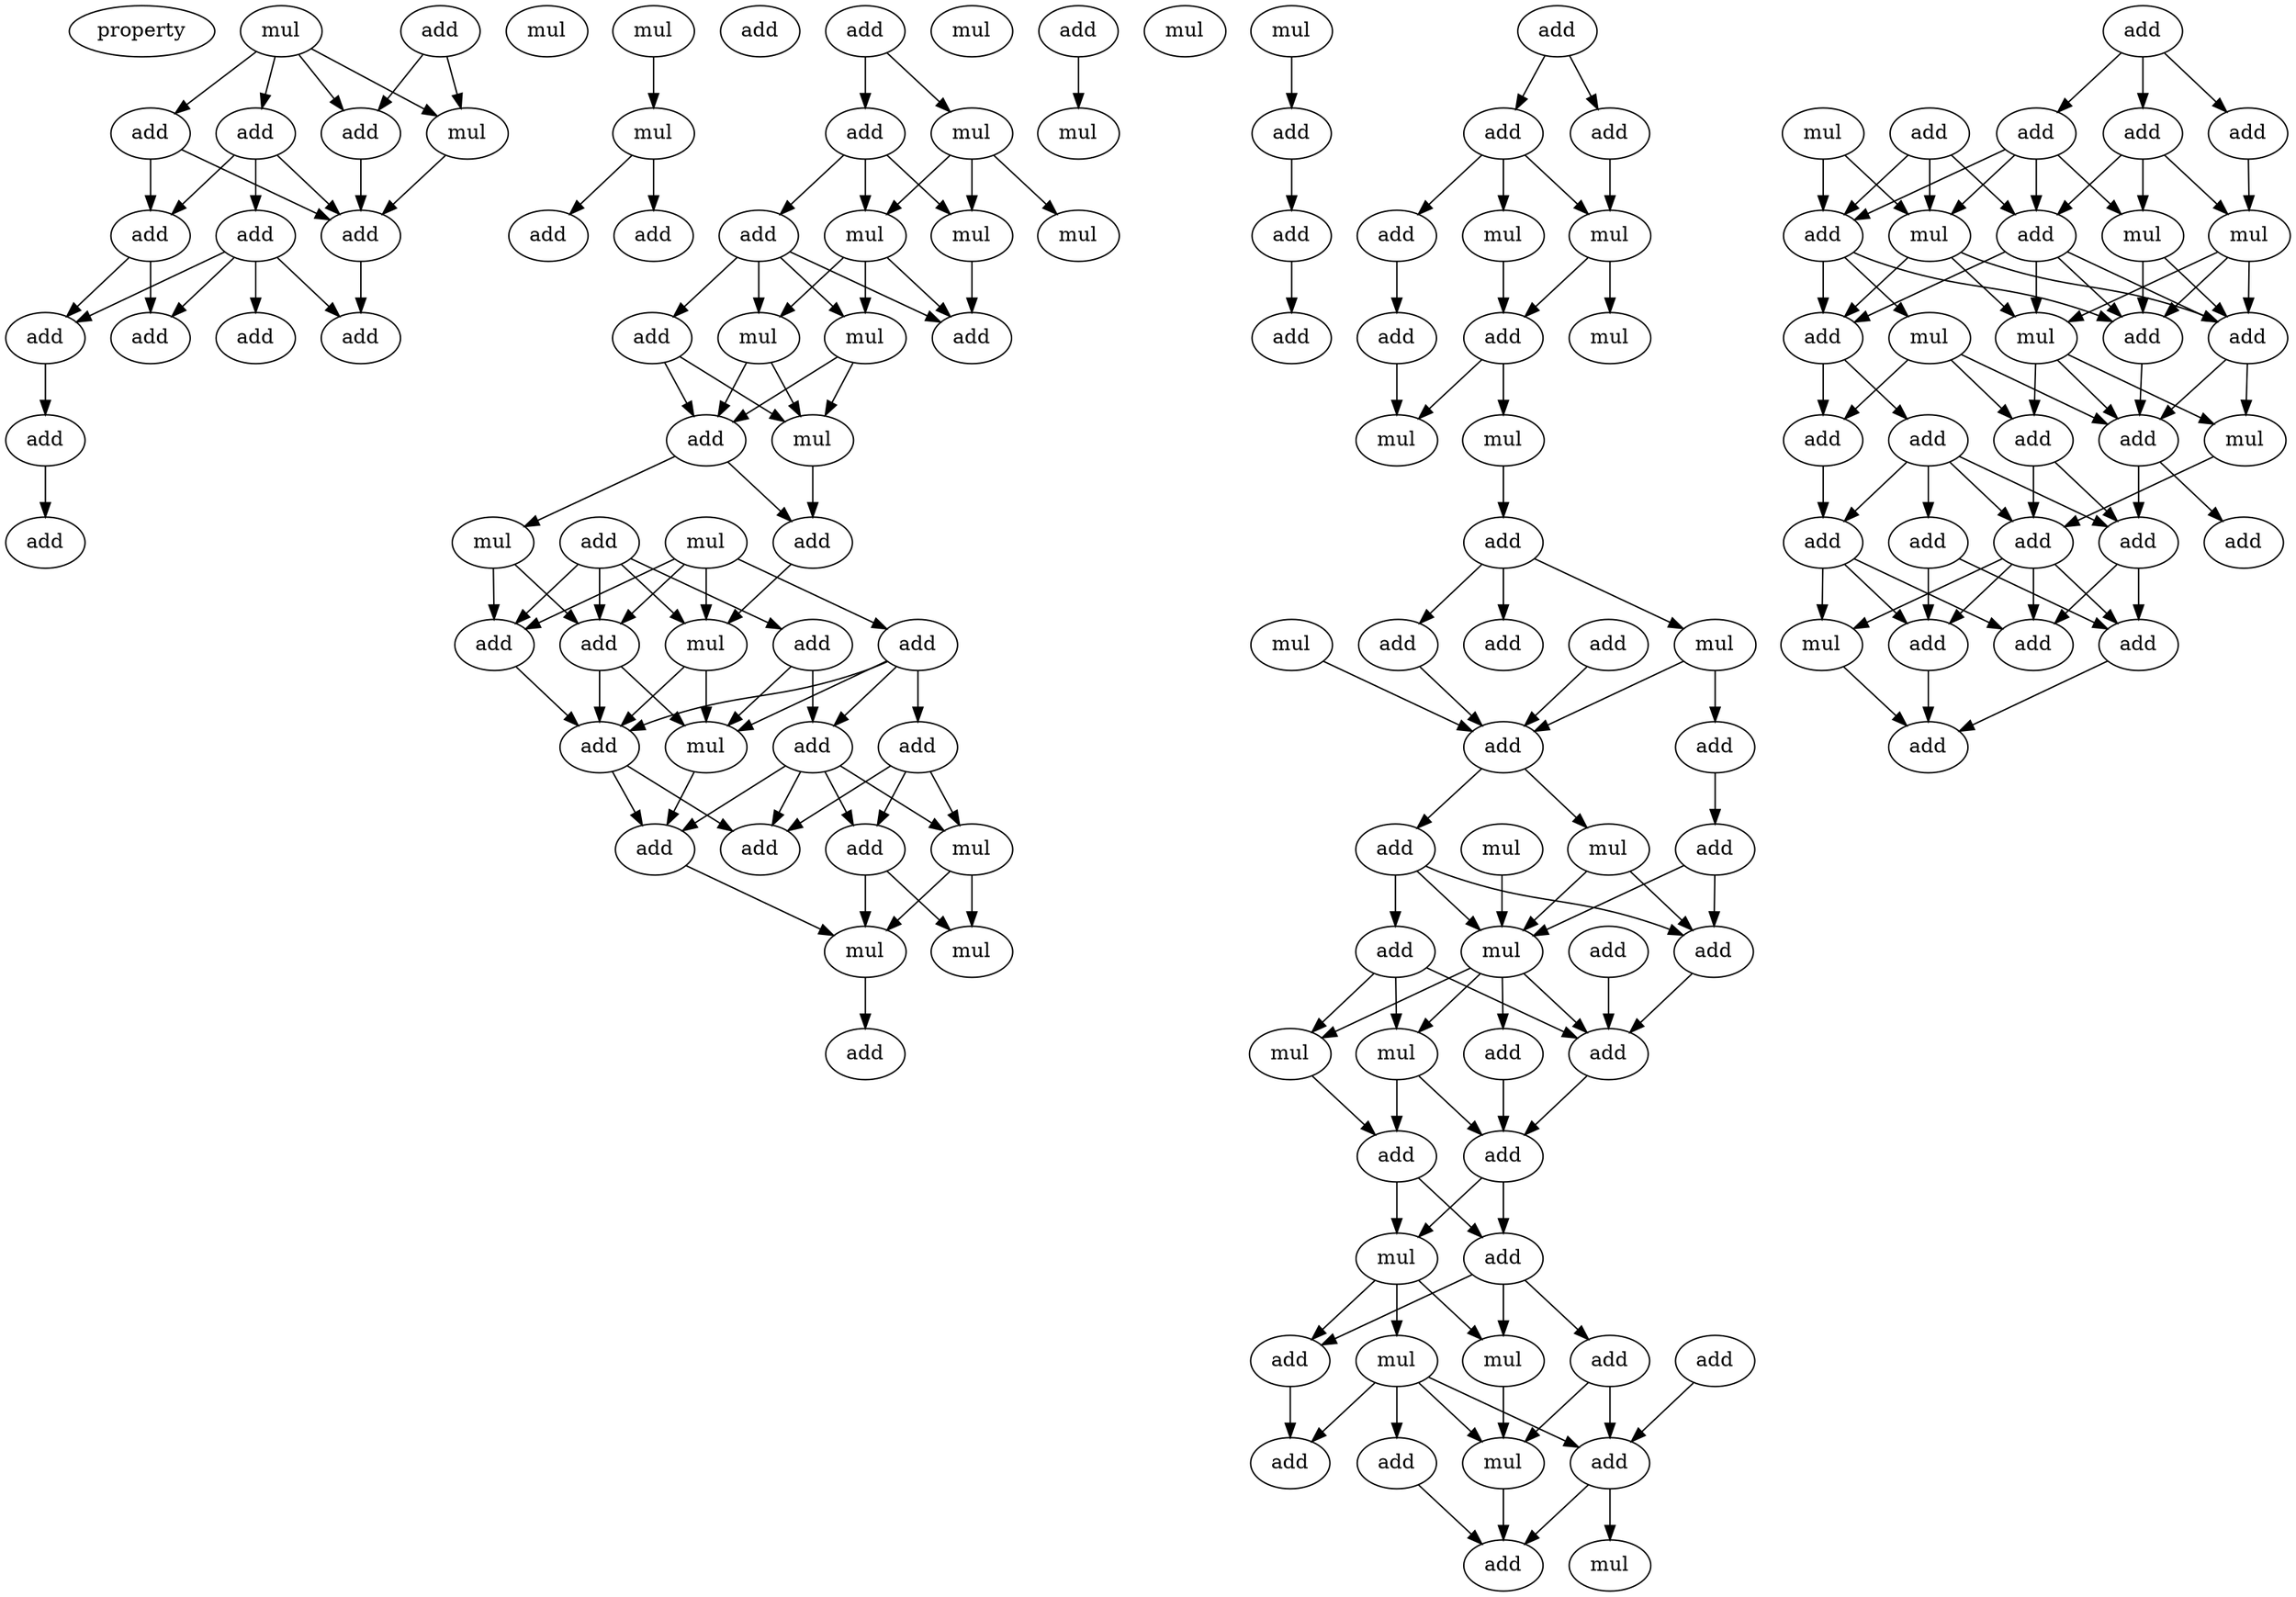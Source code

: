 digraph {
    node [fontcolor=black]
    property [mul=2,lf=1.1]
    0 [ label = mul ];
    1 [ label = add ];
    2 [ label = mul ];
    3 [ label = add ];
    4 [ label = add ];
    5 [ label = add ];
    6 [ label = mul ];
    7 [ label = add ];
    8 [ label = add ];
    9 [ label = add ];
    10 [ label = add ];
    11 [ label = add ];
    12 [ label = add ];
    13 [ label = add ];
    14 [ label = add ];
    15 [ label = add ];
    16 [ label = mul ];
    17 [ label = add ];
    18 [ label = mul ];
    19 [ label = add ];
    20 [ label = add ];
    21 [ label = mul ];
    22 [ label = add ];
    23 [ label = add ];
    24 [ label = mul ];
    25 [ label = mul ];
    26 [ label = mul ];
    27 [ label = add ];
    28 [ label = mul ];
    29 [ label = mul ];
    30 [ label = add ];
    31 [ label = mul ];
    32 [ label = add ];
    33 [ label = mul ];
    34 [ label = add ];
    35 [ label = mul ];
    36 [ label = add ];
    37 [ label = add ];
    38 [ label = mul ];
    39 [ label = mul ];
    40 [ label = add ];
    41 [ label = add ];
    42 [ label = add ];
    43 [ label = add ];
    44 [ label = add ];
    45 [ label = mul ];
    46 [ label = add ];
    47 [ label = add ];
    48 [ label = add ];
    49 [ label = mul ];
    50 [ label = add ];
    51 [ label = add ];
    52 [ label = mul ];
    53 [ label = mul ];
    54 [ label = add ];
    55 [ label = add ];
    56 [ label = mul ];
    57 [ label = mul ];
    58 [ label = mul ];
    59 [ label = add ];
    60 [ label = add ];
    61 [ label = add ];
    62 [ label = add ];
    63 [ label = add ];
    64 [ label = add ];
    65 [ label = mul ];
    66 [ label = add ];
    67 [ label = mul ];
    68 [ label = add ];
    69 [ label = add ];
    70 [ label = mul ];
    71 [ label = mul ];
    72 [ label = mul ];
    73 [ label = add ];
    74 [ label = add ];
    75 [ label = mul ];
    76 [ label = add ];
    77 [ label = add ];
    78 [ label = mul ];
    79 [ label = add ];
    80 [ label = add ];
    81 [ label = add ];
    82 [ label = mul ];
    83 [ label = add ];
    84 [ label = mul ];
    85 [ label = mul ];
    86 [ label = add ];
    87 [ label = add ];
    88 [ label = add ];
    89 [ label = mul ];
    90 [ label = add ];
    91 [ label = add ];
    92 [ label = mul ];
    93 [ label = add ];
    94 [ label = add ];
    95 [ label = mul ];
    96 [ label = add ];
    97 [ label = mul ];
    98 [ label = add ];
    99 [ label = add ];
    100 [ label = mul ];
    101 [ label = add ];
    102 [ label = add ];
    103 [ label = add ];
    104 [ label = mul ];
    105 [ label = add ];
    106 [ label = mul ];
    107 [ label = add ];
    108 [ label = add ];
    109 [ label = add ];
    110 [ label = add ];
    111 [ label = add ];
    112 [ label = mul ];
    113 [ label = add ];
    114 [ label = mul ];
    115 [ label = mul ];
    116 [ label = mul ];
    117 [ label = add ];
    118 [ label = add ];
    119 [ label = mul ];
    120 [ label = add ];
    121 [ label = add ];
    122 [ label = mul ];
    123 [ label = add ];
    124 [ label = mul ];
    125 [ label = add ];
    126 [ label = add ];
    127 [ label = add ];
    128 [ label = add ];
    129 [ label = add ];
    130 [ label = add ];
    131 [ label = add ];
    132 [ label = add ];
    133 [ label = add ];
    134 [ label = add ];
    135 [ label = add ];
    136 [ label = mul ];
    137 [ label = add ];
    138 [ label = add ];
    0 -> 3 [ name = 0 ];
    0 -> 4 [ name = 1 ];
    0 -> 5 [ name = 2 ];
    0 -> 6 [ name = 3 ];
    1 -> 3 [ name = 4 ];
    1 -> 6 [ name = 5 ];
    3 -> 9 [ name = 6 ];
    4 -> 7 [ name = 7 ];
    4 -> 9 [ name = 8 ];
    5 -> 7 [ name = 9 ];
    5 -> 8 [ name = 10 ];
    5 -> 9 [ name = 11 ];
    6 -> 9 [ name = 12 ];
    7 -> 10 [ name = 13 ];
    7 -> 11 [ name = 14 ];
    8 -> 10 [ name = 15 ];
    8 -> 11 [ name = 16 ];
    8 -> 12 [ name = 17 ];
    8 -> 13 [ name = 18 ];
    9 -> 12 [ name = 19 ];
    10 -> 14 [ name = 20 ];
    14 -> 15 [ name = 21 ];
    16 -> 18 [ name = 22 ];
    18 -> 20 [ name = 23 ];
    18 -> 22 [ name = 24 ];
    19 -> 23 [ name = 25 ];
    19 -> 24 [ name = 26 ];
    23 -> 26 [ name = 27 ];
    23 -> 27 [ name = 28 ];
    23 -> 28 [ name = 29 ];
    24 -> 25 [ name = 30 ];
    24 -> 26 [ name = 31 ];
    24 -> 28 [ name = 32 ];
    26 -> 32 [ name = 33 ];
    27 -> 29 [ name = 34 ];
    27 -> 30 [ name = 35 ];
    27 -> 31 [ name = 36 ];
    27 -> 32 [ name = 37 ];
    28 -> 29 [ name = 38 ];
    28 -> 31 [ name = 39 ];
    28 -> 32 [ name = 40 ];
    29 -> 33 [ name = 41 ];
    29 -> 34 [ name = 42 ];
    30 -> 33 [ name = 43 ];
    30 -> 34 [ name = 44 ];
    31 -> 33 [ name = 45 ];
    31 -> 34 [ name = 46 ];
    33 -> 37 [ name = 47 ];
    34 -> 35 [ name = 48 ];
    34 -> 37 [ name = 49 ];
    35 -> 41 [ name = 50 ];
    35 -> 42 [ name = 51 ];
    36 -> 39 [ name = 52 ];
    36 -> 41 [ name = 53 ];
    36 -> 42 [ name = 54 ];
    36 -> 43 [ name = 55 ];
    37 -> 39 [ name = 56 ];
    38 -> 39 [ name = 57 ];
    38 -> 40 [ name = 58 ];
    38 -> 41 [ name = 59 ];
    38 -> 42 [ name = 60 ];
    39 -> 44 [ name = 61 ];
    39 -> 45 [ name = 62 ];
    40 -> 44 [ name = 63 ];
    40 -> 45 [ name = 64 ];
    40 -> 46 [ name = 65 ];
    40 -> 47 [ name = 66 ];
    41 -> 44 [ name = 67 ];
    41 -> 45 [ name = 68 ];
    42 -> 44 [ name = 69 ];
    43 -> 45 [ name = 70 ];
    43 -> 47 [ name = 71 ];
    44 -> 50 [ name = 72 ];
    44 -> 51 [ name = 73 ];
    45 -> 50 [ name = 74 ];
    46 -> 48 [ name = 75 ];
    46 -> 49 [ name = 76 ];
    46 -> 51 [ name = 77 ];
    47 -> 48 [ name = 78 ];
    47 -> 49 [ name = 79 ];
    47 -> 50 [ name = 80 ];
    47 -> 51 [ name = 81 ];
    48 -> 52 [ name = 82 ];
    48 -> 53 [ name = 83 ];
    49 -> 52 [ name = 84 ];
    49 -> 53 [ name = 85 ];
    50 -> 52 [ name = 86 ];
    52 -> 54 [ name = 87 ];
    55 -> 56 [ name = 88 ];
    58 -> 59 [ name = 89 ];
    59 -> 60 [ name = 90 ];
    60 -> 62 [ name = 91 ];
    61 -> 63 [ name = 92 ];
    61 -> 64 [ name = 93 ];
    63 -> 67 [ name = 94 ];
    64 -> 65 [ name = 95 ];
    64 -> 66 [ name = 96 ];
    64 -> 67 [ name = 97 ];
    65 -> 68 [ name = 98 ];
    66 -> 69 [ name = 99 ];
    67 -> 68 [ name = 100 ];
    67 -> 70 [ name = 101 ];
    68 -> 71 [ name = 102 ];
    68 -> 72 [ name = 103 ];
    69 -> 71 [ name = 104 ];
    72 -> 73 [ name = 105 ];
    73 -> 76 [ name = 106 ];
    73 -> 77 [ name = 107 ];
    73 -> 78 [ name = 108 ];
    74 -> 79 [ name = 109 ];
    75 -> 79 [ name = 110 ];
    77 -> 79 [ name = 111 ];
    78 -> 79 [ name = 112 ];
    78 -> 80 [ name = 113 ];
    79 -> 81 [ name = 114 ];
    79 -> 82 [ name = 115 ];
    80 -> 83 [ name = 116 ];
    81 -> 85 [ name = 117 ];
    81 -> 87 [ name = 118 ];
    81 -> 88 [ name = 119 ];
    82 -> 85 [ name = 120 ];
    82 -> 87 [ name = 121 ];
    83 -> 85 [ name = 122 ];
    83 -> 87 [ name = 123 ];
    84 -> 85 [ name = 124 ];
    85 -> 89 [ name = 125 ];
    85 -> 90 [ name = 126 ];
    85 -> 91 [ name = 127 ];
    85 -> 92 [ name = 128 ];
    86 -> 90 [ name = 129 ];
    87 -> 90 [ name = 130 ];
    88 -> 89 [ name = 131 ];
    88 -> 90 [ name = 132 ];
    88 -> 92 [ name = 133 ];
    89 -> 94 [ name = 134 ];
    90 -> 93 [ name = 135 ];
    91 -> 93 [ name = 136 ];
    92 -> 93 [ name = 137 ];
    92 -> 94 [ name = 138 ];
    93 -> 95 [ name = 139 ];
    93 -> 96 [ name = 140 ];
    94 -> 95 [ name = 141 ];
    94 -> 96 [ name = 142 ];
    95 -> 97 [ name = 143 ];
    95 -> 100 [ name = 144 ];
    95 -> 101 [ name = 145 ];
    96 -> 97 [ name = 146 ];
    96 -> 98 [ name = 147 ];
    96 -> 101 [ name = 148 ];
    97 -> 104 [ name = 149 ];
    98 -> 104 [ name = 150 ];
    98 -> 105 [ name = 151 ];
    99 -> 105 [ name = 152 ];
    100 -> 102 [ name = 153 ];
    100 -> 103 [ name = 154 ];
    100 -> 104 [ name = 155 ];
    100 -> 105 [ name = 156 ];
    101 -> 102 [ name = 157 ];
    103 -> 107 [ name = 158 ];
    104 -> 107 [ name = 159 ];
    105 -> 106 [ name = 160 ];
    105 -> 107 [ name = 161 ];
    108 -> 110 [ name = 162 ];
    108 -> 111 [ name = 163 ];
    108 -> 113 [ name = 164 ];
    109 -> 114 [ name = 165 ];
    109 -> 117 [ name = 166 ];
    109 -> 118 [ name = 167 ];
    110 -> 114 [ name = 168 ];
    110 -> 115 [ name = 169 ];
    110 -> 117 [ name = 170 ];
    110 -> 118 [ name = 171 ];
    111 -> 116 [ name = 172 ];
    112 -> 114 [ name = 173 ];
    112 -> 118 [ name = 174 ];
    113 -> 115 [ name = 175 ];
    113 -> 116 [ name = 176 ];
    113 -> 117 [ name = 177 ];
    114 -> 119 [ name = 178 ];
    114 -> 121 [ name = 179 ];
    114 -> 123 [ name = 180 ];
    115 -> 120 [ name = 181 ];
    115 -> 123 [ name = 182 ];
    116 -> 119 [ name = 183 ];
    116 -> 120 [ name = 184 ];
    116 -> 123 [ name = 185 ];
    117 -> 119 [ name = 186 ];
    117 -> 120 [ name = 187 ];
    117 -> 121 [ name = 188 ];
    117 -> 123 [ name = 189 ];
    118 -> 120 [ name = 190 ];
    118 -> 121 [ name = 191 ];
    118 -> 122 [ name = 192 ];
    119 -> 124 [ name = 193 ];
    119 -> 125 [ name = 194 ];
    119 -> 127 [ name = 195 ];
    120 -> 127 [ name = 196 ];
    121 -> 126 [ name = 197 ];
    121 -> 128 [ name = 198 ];
    122 -> 125 [ name = 199 ];
    122 -> 127 [ name = 200 ];
    122 -> 128 [ name = 201 ];
    123 -> 124 [ name = 202 ];
    123 -> 127 [ name = 203 ];
    124 -> 132 [ name = 204 ];
    125 -> 130 [ name = 205 ];
    125 -> 132 [ name = 206 ];
    126 -> 129 [ name = 207 ];
    126 -> 130 [ name = 208 ];
    126 -> 131 [ name = 209 ];
    126 -> 132 [ name = 210 ];
    127 -> 130 [ name = 211 ];
    127 -> 133 [ name = 212 ];
    128 -> 131 [ name = 213 ];
    129 -> 134 [ name = 214 ];
    129 -> 137 [ name = 215 ];
    130 -> 134 [ name = 216 ];
    130 -> 135 [ name = 217 ];
    131 -> 135 [ name = 218 ];
    131 -> 136 [ name = 219 ];
    131 -> 137 [ name = 220 ];
    132 -> 134 [ name = 221 ];
    132 -> 135 [ name = 222 ];
    132 -> 136 [ name = 223 ];
    132 -> 137 [ name = 224 ];
    134 -> 138 [ name = 225 ];
    136 -> 138 [ name = 226 ];
    137 -> 138 [ name = 227 ];
}

